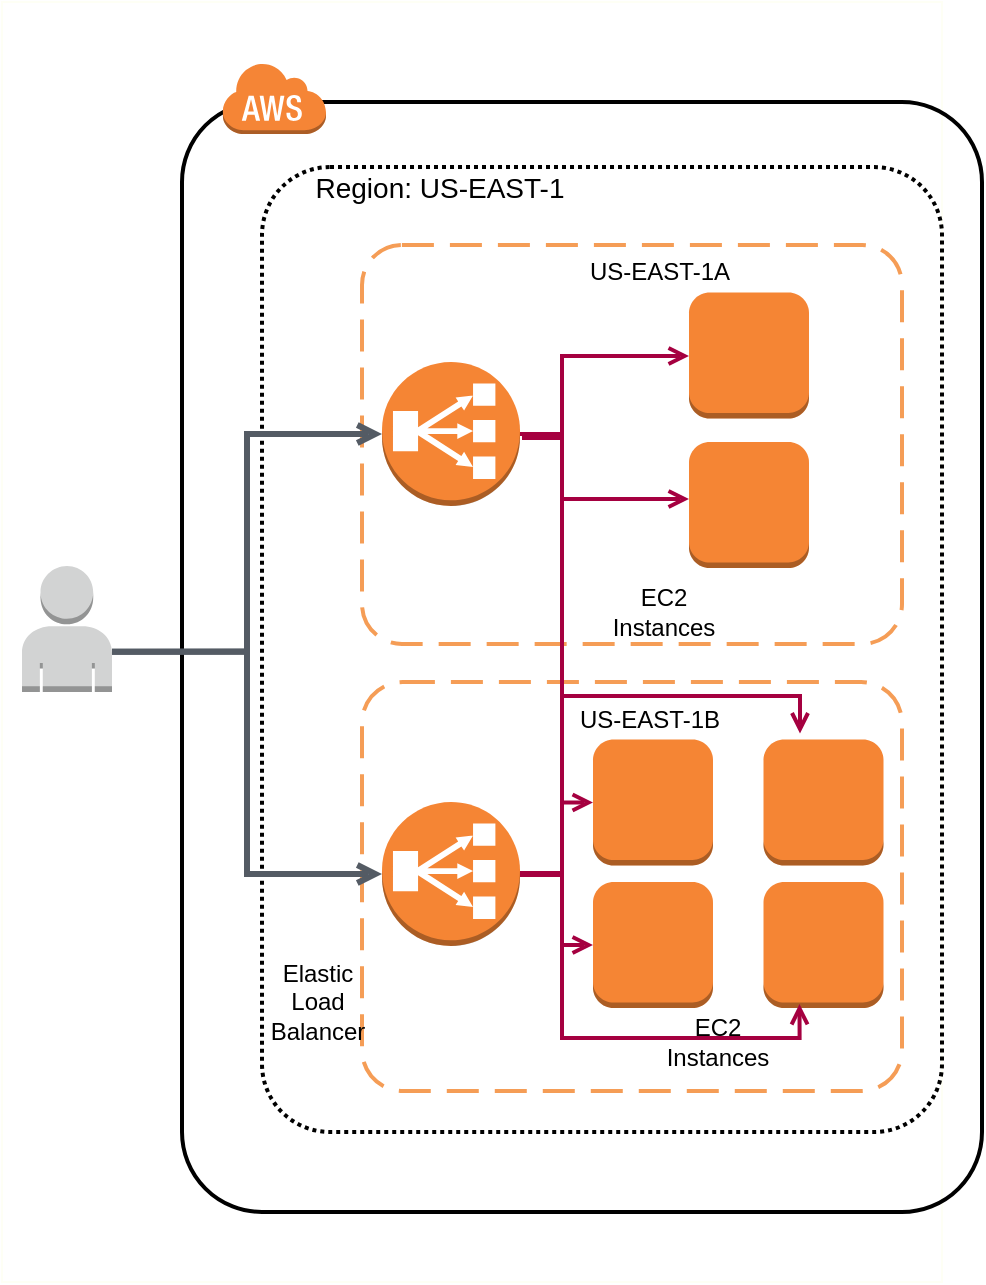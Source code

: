 <mxfile version="12.9.3" type="device"><diagram id="hDxXO6iOMIL-5xqhMEGv" name="Page-1"><mxGraphModel dx="1106" dy="778" grid="1" gridSize="10" guides="1" tooltips="1" connect="1" arrows="1" fold="1" page="1" pageScale="1" pageWidth="1654" pageHeight="1169" math="0" shadow="0"><root><mxCell id="0"/><mxCell id="1" parent="0"/><mxCell id="9zoq24ZybqTwHp-O39qH-56" value="" style="rounded=0;whiteSpace=wrap;html=1;strokeColor=#FEFFF5;" parent="1" vertex="1"><mxGeometry x="140" y="40" width="470" height="640" as="geometry"/></mxCell><mxCell id="9zoq24ZybqTwHp-O39qH-3" value="" style="rounded=1;arcSize=10;dashed=0;fillColor=none;gradientColor=none;strokeWidth=2;" parent="1" vertex="1"><mxGeometry x="230" y="90" width="400" height="555" as="geometry"/></mxCell><mxCell id="9zoq24ZybqTwHp-O39qH-8" value="" style="rounded=1;arcSize=10;dashed=1;fillColor=none;gradientColor=none;dashPattern=1 1;strokeWidth=2;" parent="1" vertex="1"><mxGeometry x="270" y="122.53" width="340" height="482.47" as="geometry"/></mxCell><mxCell id="9zoq24ZybqTwHp-O39qH-4" value="" style="dashed=0;html=1;shape=mxgraph.aws3.cloud;fillColor=#F58536;gradientColor=none;dashed=0;strokeColor=#4797FF;" parent="1" vertex="1"><mxGeometry x="250" y="70" width="52" height="36" as="geometry"/></mxCell><mxCell id="9zoq24ZybqTwHp-O39qH-11" value="" style="rounded=1;arcSize=10;dashed=1;strokeColor=#F59D56;fillColor=none;gradientColor=none;dashPattern=8 4;strokeWidth=2;" parent="1" vertex="1"><mxGeometry x="320" y="161.51" width="270" height="199.5" as="geometry"/></mxCell><mxCell id="9zoq24ZybqTwHp-O39qH-12" value="" style="rounded=1;arcSize=10;dashed=1;strokeColor=#F59D56;fillColor=none;gradientColor=none;dashPattern=8 4;strokeWidth=2;" parent="1" vertex="1"><mxGeometry x="320" y="380" width="270" height="204.5" as="geometry"/></mxCell><mxCell id="9zoq24ZybqTwHp-O39qH-49" value="Region: US-EAST-1" style="text;html=1;strokeColor=none;fillColor=none;align=center;verticalAlign=middle;whiteSpace=wrap;rounded=0;fontSize=14;" parent="1" vertex="1"><mxGeometry x="293.5" y="122.53" width="130" height="20" as="geometry"/></mxCell><mxCell id="9zoq24ZybqTwHp-O39qH-51" value="US-EAST-1A" style="text;html=1;strokeColor=none;fillColor=none;align=center;verticalAlign=middle;whiteSpace=wrap;rounded=0;" parent="1" vertex="1"><mxGeometry x="428.75" y="165.25" width="80" height="20" as="geometry"/></mxCell><mxCell id="9zoq24ZybqTwHp-O39qH-52" value="US-EAST-1B" style="text;html=1;strokeColor=none;fillColor=none;align=center;verticalAlign=middle;whiteSpace=wrap;rounded=0;" parent="1" vertex="1"><mxGeometry x="423.5" y="388.74" width="80" height="20" as="geometry"/></mxCell><mxCell id="9zoq24ZybqTwHp-O39qH-46" value="EC2 Instances" style="text;html=1;strokeColor=none;fillColor=none;align=center;verticalAlign=middle;whiteSpace=wrap;rounded=0;" parent="1" vertex="1"><mxGeometry x="447.15" y="335" width="48.21" height="20" as="geometry"/></mxCell><mxCell id="0a67ZPmHiZnHS9YgJ8iz-4" value="" style="outlineConnect=0;dashed=0;verticalLabelPosition=bottom;verticalAlign=top;align=center;html=1;shape=mxgraph.aws3.user;fillColor=#D2D3D3;gradientColor=none;" vertex="1" parent="1"><mxGeometry x="150" y="322" width="45" height="63" as="geometry"/></mxCell><mxCell id="0a67ZPmHiZnHS9YgJ8iz-8" value="EC2 Instances" style="text;html=1;strokeColor=none;fillColor=none;align=center;verticalAlign=middle;whiteSpace=wrap;rounded=0;" vertex="1" parent="1"><mxGeometry x="474.266" y="550" width="48.214" height="20" as="geometry"/></mxCell><mxCell id="0a67ZPmHiZnHS9YgJ8iz-9" value="Elastic Load Balancer" style="text;html=1;strokeColor=none;fillColor=none;align=center;verticalAlign=middle;whiteSpace=wrap;rounded=0;" vertex="1" parent="1"><mxGeometry x="274.146" y="530" width="48.214" height="20" as="geometry"/></mxCell><mxCell id="0a67ZPmHiZnHS9YgJ8iz-14" value="" style="outlineConnect=0;dashed=0;verticalLabelPosition=bottom;verticalAlign=top;align=center;html=1;shape=mxgraph.aws3.instance;fillColor=#F58534;gradientColor=none;" vertex="1" parent="1"><mxGeometry x="483.5" y="185.25" width="60" height="63" as="geometry"/></mxCell><mxCell id="0a67ZPmHiZnHS9YgJ8iz-15" value="" style="outlineConnect=0;dashed=0;verticalLabelPosition=bottom;verticalAlign=top;align=center;html=1;shape=mxgraph.aws3.instance;fillColor=#F58534;gradientColor=none;" vertex="1" parent="1"><mxGeometry x="483.5" y="260" width="60" height="63" as="geometry"/></mxCell><mxCell id="0a67ZPmHiZnHS9YgJ8iz-16" value="" style="outlineConnect=0;dashed=0;verticalLabelPosition=bottom;verticalAlign=top;align=center;html=1;shape=mxgraph.aws3.instance;fillColor=#F58534;gradientColor=none;" vertex="1" parent="1"><mxGeometry x="435.5" y="408.74" width="60" height="63" as="geometry"/></mxCell><mxCell id="0a67ZPmHiZnHS9YgJ8iz-17" value="" style="outlineConnect=0;dashed=0;verticalLabelPosition=bottom;verticalAlign=top;align=center;html=1;shape=mxgraph.aws3.instance;fillColor=#F58534;gradientColor=none;" vertex="1" parent="1"><mxGeometry x="520.75" y="408.74" width="60" height="63" as="geometry"/></mxCell><mxCell id="0a67ZPmHiZnHS9YgJ8iz-18" value="" style="outlineConnect=0;dashed=0;verticalLabelPosition=bottom;verticalAlign=top;align=center;html=1;shape=mxgraph.aws3.instance;fillColor=#F58534;gradientColor=none;" vertex="1" parent="1"><mxGeometry x="435.5" y="480" width="60" height="63" as="geometry"/></mxCell><mxCell id="0a67ZPmHiZnHS9YgJ8iz-19" value="" style="outlineConnect=0;dashed=0;verticalLabelPosition=bottom;verticalAlign=top;align=center;html=1;shape=mxgraph.aws3.instance;fillColor=#F58534;gradientColor=none;" vertex="1" parent="1"><mxGeometry x="520.75" y="480" width="60" height="63" as="geometry"/></mxCell><mxCell id="0a67ZPmHiZnHS9YgJ8iz-20" value="" style="outlineConnect=0;dashed=0;verticalLabelPosition=bottom;verticalAlign=top;align=center;html=1;shape=mxgraph.aws3.classic_load_balancer;fillColor=#F58534;gradientColor=none;" vertex="1" parent="1"><mxGeometry x="330" y="220" width="69" height="72" as="geometry"/></mxCell><mxCell id="0a67ZPmHiZnHS9YgJ8iz-23" value="" style="outlineConnect=0;dashed=0;verticalLabelPosition=bottom;verticalAlign=top;align=center;html=1;shape=mxgraph.aws3.classic_load_balancer;fillColor=#F58534;gradientColor=none;" vertex="1" parent="1"><mxGeometry x="330" y="440" width="69" height="72" as="geometry"/></mxCell><mxCell id="0a67ZPmHiZnHS9YgJ8iz-24" value="" style="edgeStyle=orthogonalEdgeStyle;html=1;endArrow=open;elbow=vertical;startArrow=none;endFill=0;strokeColor=#545B64;rounded=0;exitX=1;exitY=0.68;exitDx=0;exitDy=0;exitPerimeter=0;entryX=0;entryY=0.5;entryDx=0;entryDy=0;entryPerimeter=0;strokeWidth=3;" edge="1" parent="1" source="0a67ZPmHiZnHS9YgJ8iz-4" target="0a67ZPmHiZnHS9YgJ8iz-20"><mxGeometry width="100" relative="1" as="geometry"><mxPoint x="510" y="400" as="sourcePoint"/><mxPoint x="610" y="400" as="targetPoint"/></mxGeometry></mxCell><mxCell id="0a67ZPmHiZnHS9YgJ8iz-26" value="" style="edgeStyle=orthogonalEdgeStyle;html=1;endArrow=open;elbow=vertical;startArrow=none;endFill=0;strokeColor=#545B64;rounded=0;exitX=1;exitY=0.68;exitDx=0;exitDy=0;exitPerimeter=0;entryX=0;entryY=0.5;entryDx=0;entryDy=0;entryPerimeter=0;strokeWidth=3;" edge="1" parent="1" source="0a67ZPmHiZnHS9YgJ8iz-4" target="0a67ZPmHiZnHS9YgJ8iz-23"><mxGeometry width="100" relative="1" as="geometry"><mxPoint x="510" y="400" as="sourcePoint"/><mxPoint x="610" y="400" as="targetPoint"/></mxGeometry></mxCell><mxCell id="0a67ZPmHiZnHS9YgJ8iz-27" value="" style="edgeStyle=orthogonalEdgeStyle;html=1;endArrow=open;elbow=vertical;startArrow=none;endFill=0;strokeColor=#A50040;rounded=0;exitX=1;exitY=0.5;exitDx=0;exitDy=0;exitPerimeter=0;strokeWidth=2;fillColor=#d80073;" edge="1" parent="1" source="0a67ZPmHiZnHS9YgJ8iz-20" target="0a67ZPmHiZnHS9YgJ8iz-14"><mxGeometry width="100" relative="1" as="geometry"><mxPoint x="510" y="400" as="sourcePoint"/><mxPoint x="610" y="400" as="targetPoint"/><Array as="points"><mxPoint x="420" y="256"/><mxPoint x="420" y="217"/></Array></mxGeometry></mxCell><mxCell id="0a67ZPmHiZnHS9YgJ8iz-28" value="" style="edgeStyle=orthogonalEdgeStyle;html=1;endArrow=open;elbow=vertical;startArrow=none;endFill=0;strokeColor=#A50040;rounded=0;strokeWidth=2;fillColor=#d80073;" edge="1" parent="1"><mxGeometry width="100" relative="1" as="geometry"><mxPoint x="400" y="257" as="sourcePoint"/><mxPoint x="483.5" y="288.5" as="targetPoint"/><Array as="points"><mxPoint x="420" y="257"/><mxPoint x="420" y="289"/></Array></mxGeometry></mxCell><mxCell id="0a67ZPmHiZnHS9YgJ8iz-31" value="" style="edgeStyle=orthogonalEdgeStyle;html=1;endArrow=open;elbow=vertical;startArrow=none;endFill=0;strokeColor=#A50040;rounded=0;entryX=0;entryY=0.5;entryDx=0;entryDy=0;entryPerimeter=0;strokeWidth=2;fillColor=#d80073;" edge="1" parent="1" target="0a67ZPmHiZnHS9YgJ8iz-16"><mxGeometry width="100" relative="1" as="geometry"><mxPoint x="400" y="257" as="sourcePoint"/><mxPoint x="440" y="405.74" as="targetPoint"/><Array as="points"><mxPoint x="420" y="257"/><mxPoint x="420" y="440"/></Array></mxGeometry></mxCell><mxCell id="0a67ZPmHiZnHS9YgJ8iz-32" value="" style="edgeStyle=orthogonalEdgeStyle;html=1;endArrow=open;elbow=vertical;startArrow=none;endFill=0;strokeColor=#A50040;rounded=0;strokeWidth=2;fillColor=#d80073;" edge="1" parent="1"><mxGeometry width="100" relative="1" as="geometry"><mxPoint x="400" y="257" as="sourcePoint"/><mxPoint x="539" y="405.74" as="targetPoint"/><Array as="points"><mxPoint x="420" y="257"/><mxPoint x="420" y="387"/><mxPoint x="539" y="387"/></Array></mxGeometry></mxCell><mxCell id="0a67ZPmHiZnHS9YgJ8iz-33" value="" style="edgeStyle=orthogonalEdgeStyle;html=1;endArrow=open;elbow=vertical;startArrow=none;endFill=0;strokeColor=#A50040;rounded=0;entryX=0;entryY=0.5;entryDx=0;entryDy=0;entryPerimeter=0;strokeWidth=2;fillColor=#d80073;" edge="1" parent="1" target="0a67ZPmHiZnHS9YgJ8iz-18"><mxGeometry width="100" relative="1" as="geometry"><mxPoint x="400" y="256" as="sourcePoint"/><mxPoint x="610" y="400" as="targetPoint"/><Array as="points"><mxPoint x="420" y="256"/><mxPoint x="420" y="512"/></Array></mxGeometry></mxCell><mxCell id="0a67ZPmHiZnHS9YgJ8iz-34" value="" style="edgeStyle=orthogonalEdgeStyle;html=1;endArrow=open;elbow=vertical;startArrow=none;endFill=0;strokeColor=#A50040;rounded=0;entryX=0.5;entryY=1;entryDx=0;entryDy=0;entryPerimeter=0;strokeWidth=2;fillColor=#d80073;" edge="1" parent="1"><mxGeometry width="100" relative="1" as="geometry"><mxPoint x="400" y="258" as="sourcePoint"/><mxPoint x="538.75" y="541" as="targetPoint"/><Array as="points"><mxPoint x="420" y="258"/><mxPoint x="420" y="558"/><mxPoint x="539" y="558"/></Array></mxGeometry></mxCell><mxCell id="0a67ZPmHiZnHS9YgJ8iz-35" value="" style="endArrow=none;html=1;strokeWidth=3;exitX=1;exitY=0.5;exitDx=0;exitDy=0;exitPerimeter=0;fillColor=#d80073;strokeColor=#A50040;" edge="1" parent="1" source="0a67ZPmHiZnHS9YgJ8iz-23"><mxGeometry width="50" height="50" relative="1" as="geometry"><mxPoint x="540" y="420" as="sourcePoint"/><mxPoint x="420" y="476" as="targetPoint"/></mxGeometry></mxCell></root></mxGraphModel></diagram></mxfile>